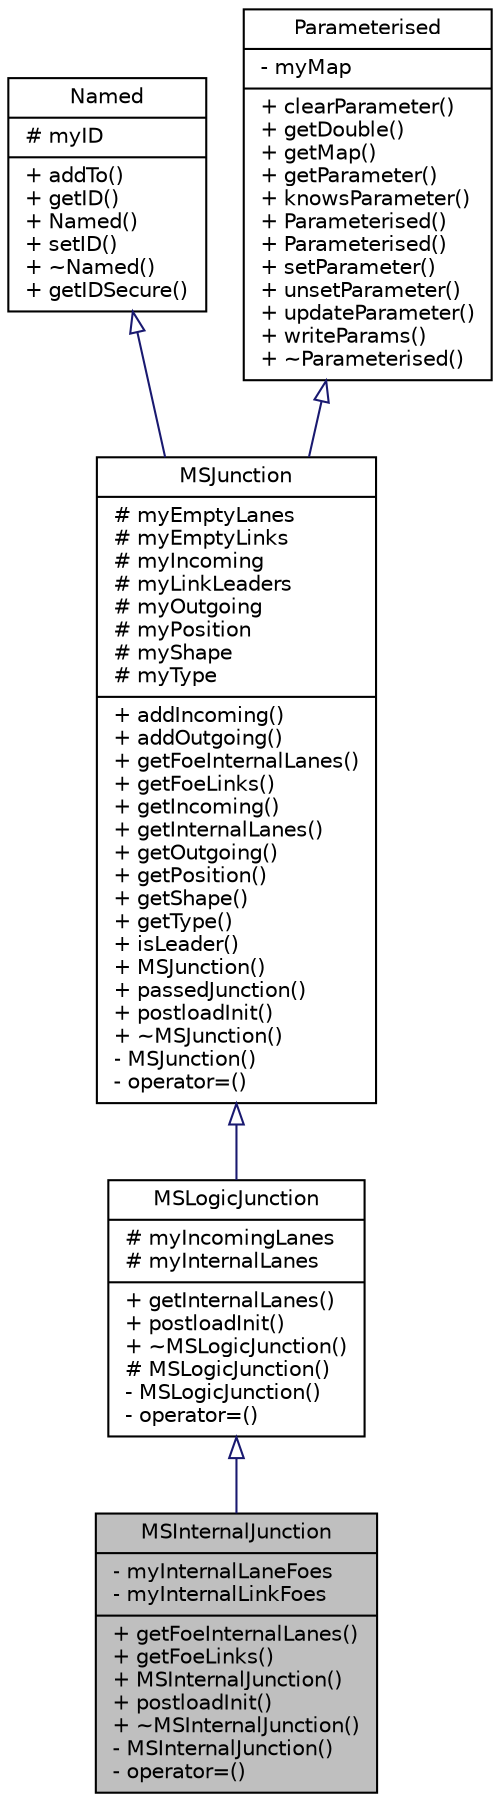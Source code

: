 digraph "MSInternalJunction"
{
  edge [fontname="Helvetica",fontsize="10",labelfontname="Helvetica",labelfontsize="10"];
  node [fontname="Helvetica",fontsize="10",shape=record];
  Node0 [label="{MSInternalJunction\n|- myInternalLaneFoes\l- myInternalLinkFoes\l|+ getFoeInternalLanes()\l+ getFoeLinks()\l+ MSInternalJunction()\l+ postloadInit()\l+ ~MSInternalJunction()\l- MSInternalJunction()\l- operator=()\l}",height=0.2,width=0.4,color="black", fillcolor="grey75", style="filled", fontcolor="black"];
  Node1 -> Node0 [dir="back",color="midnightblue",fontsize="10",style="solid",arrowtail="onormal",fontname="Helvetica"];
  Node1 [label="{MSLogicJunction\n|# myIncomingLanes\l# myInternalLanes\l|+ getInternalLanes()\l+ postloadInit()\l+ ~MSLogicJunction()\l# MSLogicJunction()\l- MSLogicJunction()\l- operator=()\l}",height=0.2,width=0.4,color="black", fillcolor="white", style="filled",URL="$dd/df2/class_m_s_logic_junction.html"];
  Node2 -> Node1 [dir="back",color="midnightblue",fontsize="10",style="solid",arrowtail="onormal",fontname="Helvetica"];
  Node2 [label="{MSJunction\n|# myEmptyLanes\l# myEmptyLinks\l# myIncoming\l# myLinkLeaders\l# myOutgoing\l# myPosition\l# myShape\l# myType\l|+ addIncoming()\l+ addOutgoing()\l+ getFoeInternalLanes()\l+ getFoeLinks()\l+ getIncoming()\l+ getInternalLanes()\l+ getOutgoing()\l+ getPosition()\l+ getShape()\l+ getType()\l+ isLeader()\l+ MSJunction()\l+ passedJunction()\l+ postloadInit()\l+ ~MSJunction()\l- MSJunction()\l- operator=()\l}",height=0.2,width=0.4,color="black", fillcolor="white", style="filled",URL="$d2/de4/class_m_s_junction.html",tooltip="The base class for an intersection. "];
  Node3 -> Node2 [dir="back",color="midnightblue",fontsize="10",style="solid",arrowtail="onormal",fontname="Helvetica"];
  Node3 [label="{Named\n|# myID\l|+ addTo()\l+ getID()\l+ Named()\l+ setID()\l+ ~Named()\l+ getIDSecure()\l}",height=0.2,width=0.4,color="black", fillcolor="white", style="filled",URL="$d5/dbf/class_named.html",tooltip="Base class for objects which have an id. "];
  Node4 -> Node2 [dir="back",color="midnightblue",fontsize="10",style="solid",arrowtail="onormal",fontname="Helvetica"];
  Node4 [label="{Parameterised\n|- myMap\l|+ clearParameter()\l+ getDouble()\l+ getMap()\l+ getParameter()\l+ knowsParameter()\l+ Parameterised()\l+ Parameterised()\l+ setParameter()\l+ unsetParameter()\l+ updateParameter()\l+ writeParams()\l+ ~Parameterised()\l}",height=0.2,width=0.4,color="black", fillcolor="white", style="filled",URL="$d7/dc7/class_parameterised.html",tooltip="An upper class for objects with additional parameters. "];
}
